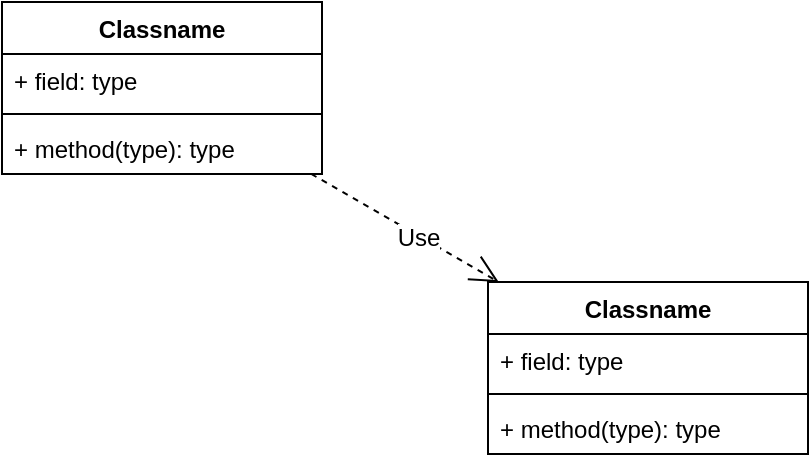 <mxfile version="12.3.6" type="github" pages="1">
  <diagram id="RQB2dSzsRxf4fnJa0b_b" name="Page-1">
    <mxGraphModel dx="1414" dy="768" grid="1" gridSize="10" guides="1" tooltips="1" connect="1" arrows="1" fold="1" page="1" pageScale="1" pageWidth="827" pageHeight="1169" math="0" shadow="0">
      <root>
        <mxCell id="0"/>
        <mxCell id="1" parent="0"/>
        <mxCell id="c-wC0utVKH01tDCSu117-11" style="rounded=1;orthogonalLoop=1;jettySize=auto;html=1;dashed=1;endSize=12;endArrow=open;endFill=0;" edge="1" parent="1" source="c-wC0utVKH01tDCSu117-1" target="c-wC0utVKH01tDCSu117-5">
          <mxGeometry relative="1" as="geometry"/>
        </mxCell>
        <mxCell id="c-wC0utVKH01tDCSu117-12" value="Use" style="text;html=1;align=center;verticalAlign=middle;resizable=0;points=[];;labelBackgroundColor=#ffffff;" vertex="1" connectable="0" parent="c-wC0utVKH01tDCSu117-11">
          <mxGeometry x="0.146" y="-1" relative="1" as="geometry">
            <mxPoint as="offset"/>
          </mxGeometry>
        </mxCell>
        <mxCell id="c-wC0utVKH01tDCSu117-1" value="Classname" style="swimlane;fontStyle=1;align=center;verticalAlign=top;childLayout=stackLayout;horizontal=1;startSize=26;horizontalStack=0;resizeParent=1;resizeParentMax=0;resizeLast=0;collapsible=1;marginBottom=0;" vertex="1" parent="1">
          <mxGeometry x="170" y="260" width="160" height="86" as="geometry"/>
        </mxCell>
        <mxCell id="c-wC0utVKH01tDCSu117-2" value="+ field: type" style="text;strokeColor=none;fillColor=none;align=left;verticalAlign=top;spacingLeft=4;spacingRight=4;overflow=hidden;rotatable=0;points=[[0,0.5],[1,0.5]];portConstraint=eastwest;" vertex="1" parent="c-wC0utVKH01tDCSu117-1">
          <mxGeometry y="26" width="160" height="26" as="geometry"/>
        </mxCell>
        <mxCell id="c-wC0utVKH01tDCSu117-3" value="" style="line;strokeWidth=1;fillColor=none;align=left;verticalAlign=middle;spacingTop=-1;spacingLeft=3;spacingRight=3;rotatable=0;labelPosition=right;points=[];portConstraint=eastwest;" vertex="1" parent="c-wC0utVKH01tDCSu117-1">
          <mxGeometry y="52" width="160" height="8" as="geometry"/>
        </mxCell>
        <mxCell id="c-wC0utVKH01tDCSu117-4" value="+ method(type): type" style="text;strokeColor=none;fillColor=none;align=left;verticalAlign=top;spacingLeft=4;spacingRight=4;overflow=hidden;rotatable=0;points=[[0,0.5],[1,0.5]];portConstraint=eastwest;" vertex="1" parent="c-wC0utVKH01tDCSu117-1">
          <mxGeometry y="60" width="160" height="26" as="geometry"/>
        </mxCell>
        <mxCell id="c-wC0utVKH01tDCSu117-5" value="Classname" style="swimlane;fontStyle=1;align=center;verticalAlign=top;childLayout=stackLayout;horizontal=1;startSize=26;horizontalStack=0;resizeParent=1;resizeParentMax=0;resizeLast=0;collapsible=1;marginBottom=0;" vertex="1" parent="1">
          <mxGeometry x="413" y="400" width="160" height="86" as="geometry"/>
        </mxCell>
        <mxCell id="c-wC0utVKH01tDCSu117-6" value="+ field: type" style="text;strokeColor=none;fillColor=none;align=left;verticalAlign=top;spacingLeft=4;spacingRight=4;overflow=hidden;rotatable=0;points=[[0,0.5],[1,0.5]];portConstraint=eastwest;" vertex="1" parent="c-wC0utVKH01tDCSu117-5">
          <mxGeometry y="26" width="160" height="26" as="geometry"/>
        </mxCell>
        <mxCell id="c-wC0utVKH01tDCSu117-7" value="" style="line;strokeWidth=1;fillColor=none;align=left;verticalAlign=middle;spacingTop=-1;spacingLeft=3;spacingRight=3;rotatable=0;labelPosition=right;points=[];portConstraint=eastwest;" vertex="1" parent="c-wC0utVKH01tDCSu117-5">
          <mxGeometry y="52" width="160" height="8" as="geometry"/>
        </mxCell>
        <mxCell id="c-wC0utVKH01tDCSu117-8" value="+ method(type): type" style="text;strokeColor=none;fillColor=none;align=left;verticalAlign=top;spacingLeft=4;spacingRight=4;overflow=hidden;rotatable=0;points=[[0,0.5],[1,0.5]];portConstraint=eastwest;" vertex="1" parent="c-wC0utVKH01tDCSu117-5">
          <mxGeometry y="60" width="160" height="26" as="geometry"/>
        </mxCell>
      </root>
    </mxGraphModel>
  </diagram>
</mxfile>
